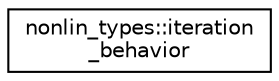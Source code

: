 digraph "Graphical Class Hierarchy"
{
  edge [fontname="Helvetica",fontsize="10",labelfontname="Helvetica",labelfontsize="10"];
  node [fontname="Helvetica",fontsize="10",shape=record];
  rankdir="LR";
  Node0 [label="nonlin_types::iteration\l_behavior",height=0.2,width=0.4,color="black", fillcolor="white", style="filled",URL="$structnonlin__types_1_1iteration__behavior.html",tooltip="Defines a set of parameters that describe the behavior of the iteration process. "];
}
